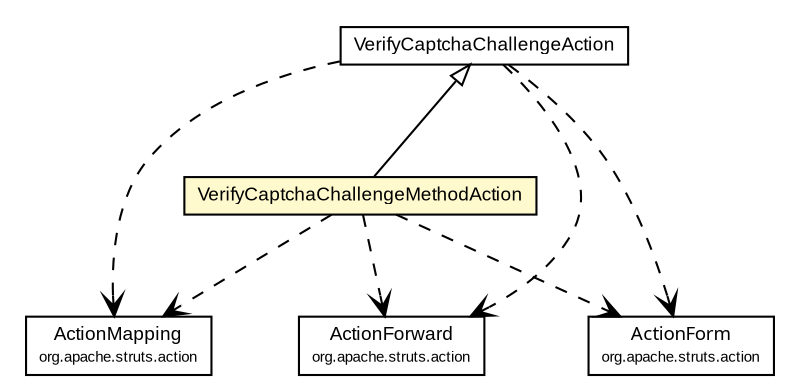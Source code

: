 #!/usr/local/bin/dot
#
# Class diagram 
# Generated by UmlGraph version 4.6 (http://www.spinellis.gr/sw/umlgraph)
#

digraph G {
	edge [fontname="arial",fontsize=10,labelfontname="arial",labelfontsize=10];
	node [fontname="arial",fontsize=10,shape=plaintext];
	// com.octo.captcha.module.struts.VerifyCaptchaChallengeMethodAction
	c22 [label=<<table border="0" cellborder="1" cellspacing="0" cellpadding="2" port="p" bgcolor="lemonChiffon" href="./VerifyCaptchaChallengeMethodAction.html">
		<tr><td><table border="0" cellspacing="0" cellpadding="1">
			<tr><td> VerifyCaptchaChallengeMethodAction </td></tr>
		</table></td></tr>
		</table>>, fontname="arial", fontcolor="black", fontsize=9.0];
	// com.octo.captcha.module.struts.VerifyCaptchaChallengeAction
	c25 [label=<<table border="0" cellborder="1" cellspacing="0" cellpadding="2" port="p" href="./VerifyCaptchaChallengeAction.html">
		<tr><td><table border="0" cellspacing="0" cellpadding="1">
			<tr><td> VerifyCaptchaChallengeAction </td></tr>
		</table></td></tr>
		</table>>, fontname="arial", fontcolor="black", fontsize=9.0];
	//com.octo.captcha.module.struts.VerifyCaptchaChallengeMethodAction extends com.octo.captcha.module.struts.VerifyCaptchaChallengeAction
	c25:p -> c22:p [dir=back,arrowtail=empty];
	// com.octo.captcha.module.struts.VerifyCaptchaChallengeMethodAction DEPEND org.apache.struts.action.ActionMapping
	c22:p -> c49:p [taillabel="", label="", headlabel="", fontname="arial", fontcolor="black", fontsize=10.0, color="black", arrowhead=open, style=dashed];
	// com.octo.captcha.module.struts.VerifyCaptchaChallengeMethodAction DEPEND org.apache.struts.action.ActionForward
	c22:p -> c51:p [taillabel="", label="", headlabel="", fontname="arial", fontcolor="black", fontsize=10.0, color="black", arrowhead=open, style=dashed];
	// com.octo.captcha.module.struts.VerifyCaptchaChallengeMethodAction DEPEND org.apache.struts.action.ActionForm
	c22:p -> c54:p [taillabel="", label="", headlabel="", fontname="arial", fontcolor="black", fontsize=10.0, color="black", arrowhead=open, style=dashed];
	// com.octo.captcha.module.struts.VerifyCaptchaChallengeAction DEPEND org.apache.struts.action.ActionMapping
	c25:p -> c49:p [taillabel="", label="", headlabel="", fontname="arial", fontcolor="black", fontsize=10.0, color="black", arrowhead=open, style=dashed];
	// com.octo.captcha.module.struts.VerifyCaptchaChallengeAction DEPEND org.apache.struts.action.ActionForward
	c25:p -> c51:p [taillabel="", label="", headlabel="", fontname="arial", fontcolor="black", fontsize=10.0, color="black", arrowhead=open, style=dashed];
	// com.octo.captcha.module.struts.VerifyCaptchaChallengeAction DEPEND org.apache.struts.action.ActionForm
	c25:p -> c54:p [taillabel="", label="", headlabel="", fontname="arial", fontcolor="black", fontsize=10.0, color="black", arrowhead=open, style=dashed];
	// org.apache.struts.action.ActionForm
	c54 [label=<<table border="0" cellborder="1" cellspacing="0" cellpadding="2" port="p" href="http://java.sun.com/j2se/1.4.2/docs/api/org/apache/struts/action/ActionForm.html">
		<tr><td><table border="0" cellspacing="0" cellpadding="1">
			<tr><td><font face="ariali"> ActionForm </font></td></tr>
			<tr><td><font point-size="7.0"> org.apache.struts.action </font></td></tr>
		</table></td></tr>
		</table>>, fontname="arial", fontcolor="black", fontsize=9.0];
	// org.apache.struts.action.ActionMapping
	c49 [label=<<table border="0" cellborder="1" cellspacing="0" cellpadding="2" port="p" href="http://java.sun.com/j2se/1.4.2/docs/api/org/apache/struts/action/ActionMapping.html">
		<tr><td><table border="0" cellspacing="0" cellpadding="1">
			<tr><td> ActionMapping </td></tr>
			<tr><td><font point-size="7.0"> org.apache.struts.action </font></td></tr>
		</table></td></tr>
		</table>>, fontname="arial", fontcolor="black", fontsize=9.0];
	// org.apache.struts.action.ActionForward
	c51 [label=<<table border="0" cellborder="1" cellspacing="0" cellpadding="2" port="p" href="http://java.sun.com/j2se/1.4.2/docs/api/org/apache/struts/action/ActionForward.html">
		<tr><td><table border="0" cellspacing="0" cellpadding="1">
			<tr><td> ActionForward </td></tr>
			<tr><td><font point-size="7.0"> org.apache.struts.action </font></td></tr>
		</table></td></tr>
		</table>>, fontname="arial", fontcolor="black", fontsize=9.0];
}

